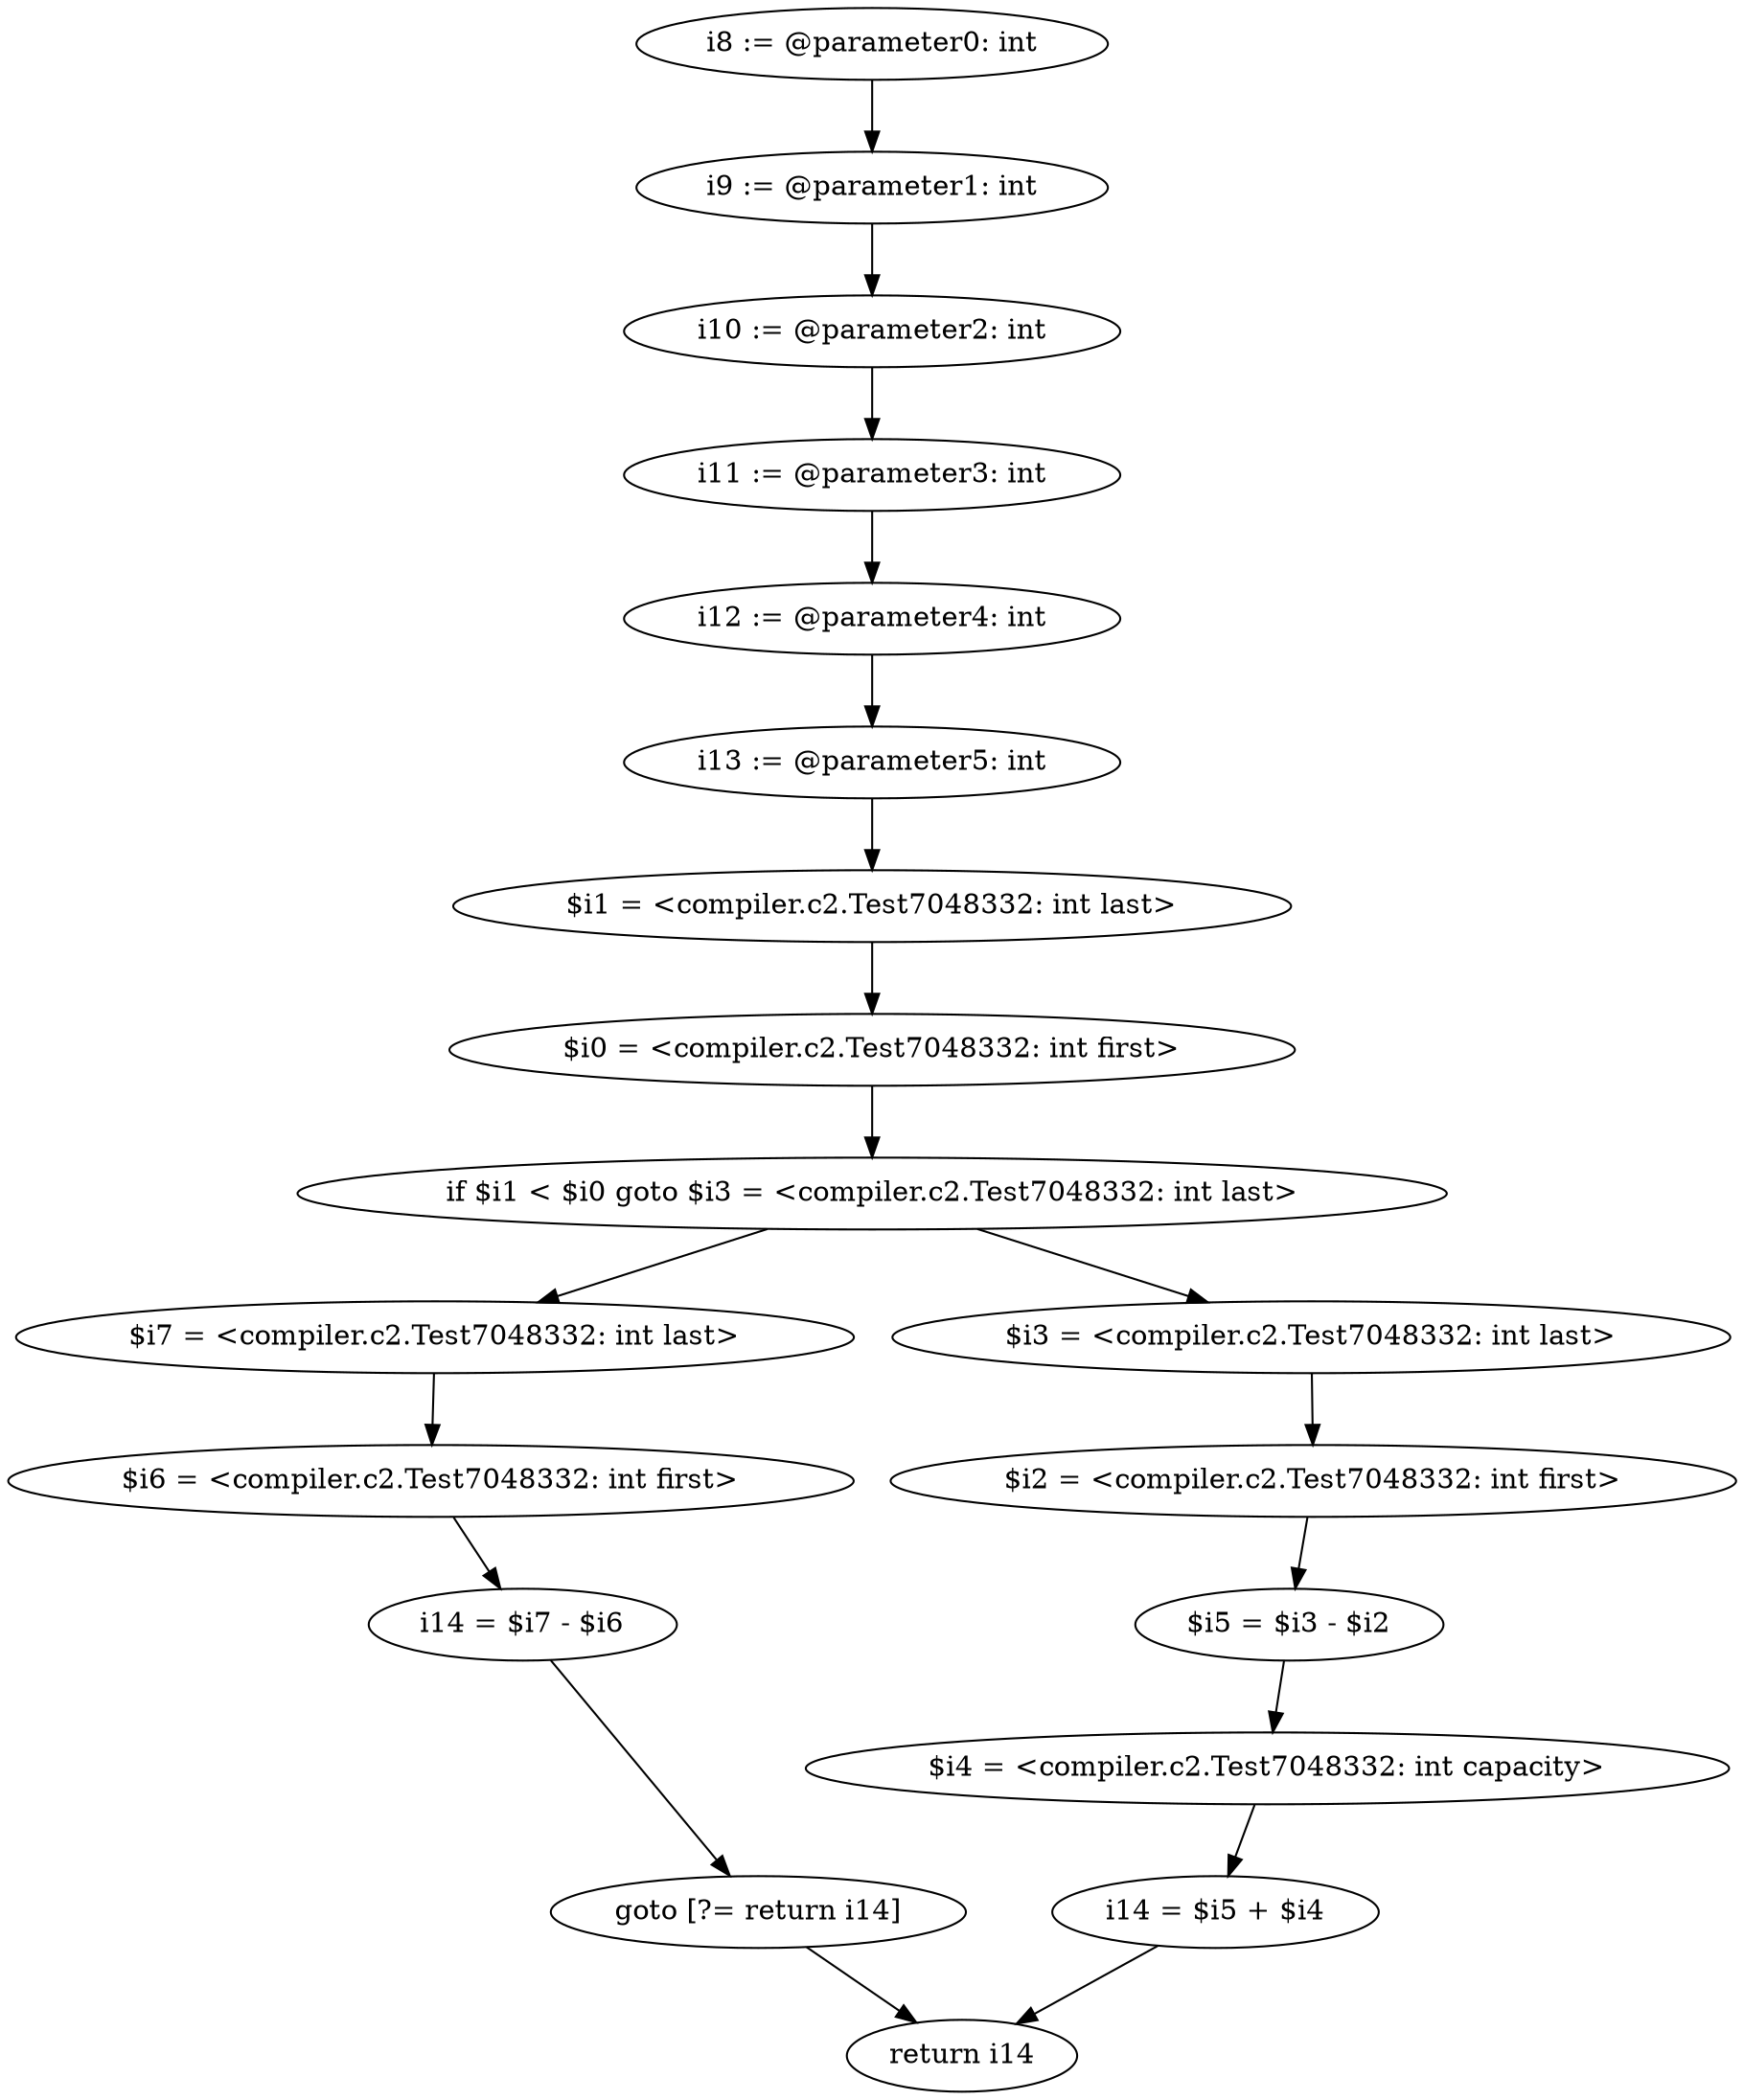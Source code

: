 digraph "unitGraph" {
    "i8 := @parameter0: int"
    "i9 := @parameter1: int"
    "i10 := @parameter2: int"
    "i11 := @parameter3: int"
    "i12 := @parameter4: int"
    "i13 := @parameter5: int"
    "$i1 = <compiler.c2.Test7048332: int last>"
    "$i0 = <compiler.c2.Test7048332: int first>"
    "if $i1 < $i0 goto $i3 = <compiler.c2.Test7048332: int last>"
    "$i7 = <compiler.c2.Test7048332: int last>"
    "$i6 = <compiler.c2.Test7048332: int first>"
    "i14 = $i7 - $i6"
    "goto [?= return i14]"
    "$i3 = <compiler.c2.Test7048332: int last>"
    "$i2 = <compiler.c2.Test7048332: int first>"
    "$i5 = $i3 - $i2"
    "$i4 = <compiler.c2.Test7048332: int capacity>"
    "i14 = $i5 + $i4"
    "return i14"
    "i8 := @parameter0: int"->"i9 := @parameter1: int";
    "i9 := @parameter1: int"->"i10 := @parameter2: int";
    "i10 := @parameter2: int"->"i11 := @parameter3: int";
    "i11 := @parameter3: int"->"i12 := @parameter4: int";
    "i12 := @parameter4: int"->"i13 := @parameter5: int";
    "i13 := @parameter5: int"->"$i1 = <compiler.c2.Test7048332: int last>";
    "$i1 = <compiler.c2.Test7048332: int last>"->"$i0 = <compiler.c2.Test7048332: int first>";
    "$i0 = <compiler.c2.Test7048332: int first>"->"if $i1 < $i0 goto $i3 = <compiler.c2.Test7048332: int last>";
    "if $i1 < $i0 goto $i3 = <compiler.c2.Test7048332: int last>"->"$i7 = <compiler.c2.Test7048332: int last>";
    "if $i1 < $i0 goto $i3 = <compiler.c2.Test7048332: int last>"->"$i3 = <compiler.c2.Test7048332: int last>";
    "$i7 = <compiler.c2.Test7048332: int last>"->"$i6 = <compiler.c2.Test7048332: int first>";
    "$i6 = <compiler.c2.Test7048332: int first>"->"i14 = $i7 - $i6";
    "i14 = $i7 - $i6"->"goto [?= return i14]";
    "goto [?= return i14]"->"return i14";
    "$i3 = <compiler.c2.Test7048332: int last>"->"$i2 = <compiler.c2.Test7048332: int first>";
    "$i2 = <compiler.c2.Test7048332: int first>"->"$i5 = $i3 - $i2";
    "$i5 = $i3 - $i2"->"$i4 = <compiler.c2.Test7048332: int capacity>";
    "$i4 = <compiler.c2.Test7048332: int capacity>"->"i14 = $i5 + $i4";
    "i14 = $i5 + $i4"->"return i14";
}
